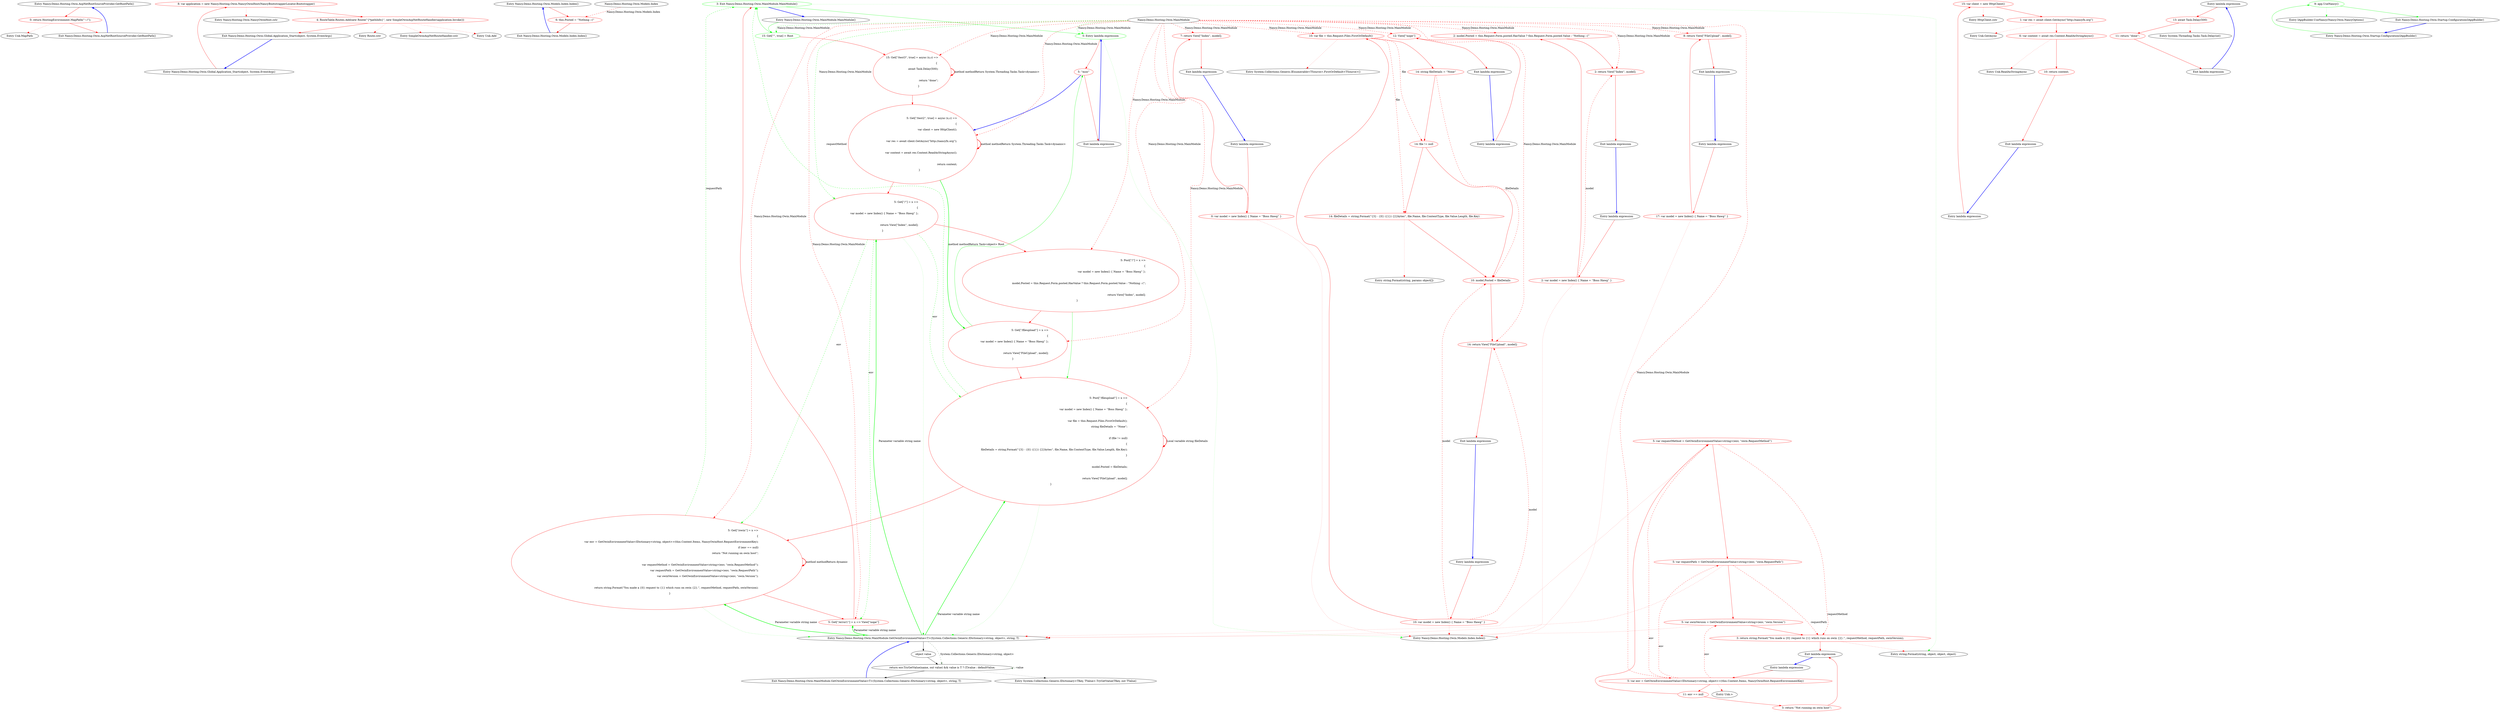 digraph  {
n0 [cluster="Nancy.Demo.Hosting.Owin.AspNetRootSourceProvider.GetRootPath()", label="Entry Nancy.Demo.Hosting.Owin.AspNetRootSourceProvider.GetRootPath()", span="6-6"];
n1 [cluster="Nancy.Demo.Hosting.Owin.AspNetRootSourceProvider.GetRootPath()", color=red, community=0, label="0: return HostingEnvironment.MapPath(''~/'');", span="8-8"];
n2 [cluster="Nancy.Demo.Hosting.Owin.AspNetRootSourceProvider.GetRootPath()", label="Exit Nancy.Demo.Hosting.Owin.AspNetRootSourceProvider.GetRootPath()", span="6-6"];
n3 [cluster="Unk.MapPath", label="Entry Unk.MapPath", span=""];
m0_4 [cluster="Nancy.Hosting.Owin.NancyOwinHost.cstr", file="Global.asax.cs", label="Entry Nancy.Hosting.Owin.NancyOwinHost.cstr", span=""];
m0_0 [cluster="Nancy.Demo.Hosting.Owin.Global.Application_Start(object, System.EventArgs)", file="Global.asax.cs", label="Entry Nancy.Demo.Hosting.Owin.Global.Application_Start(object, System.EventArgs)", span="10-10"];
m0_1 [cluster="Nancy.Demo.Hosting.Owin.Global.Application_Start(object, System.EventArgs)", color=red, community=0, file="Global.asax.cs", label="8: var application = new Nancy.Hosting.Owin.NancyOwinHost(NancyBootstrapperLocator.Bootstrapper)", span="12-12"];
m0_2 [cluster="Nancy.Demo.Hosting.Owin.Global.Application_Start(object, System.EventArgs)", color=red, community=0, file="Global.asax.cs", label="4: RouteTable.Routes.Add(new Route(''{*pathInfo}'', new SimpleOwinAspNetRouteHandler(application.Invoke)))", span="14-14"];
m0_3 [cluster="Nancy.Demo.Hosting.Owin.Global.Application_Start(object, System.EventArgs)", file="Global.asax.cs", label="Exit Nancy.Demo.Hosting.Owin.Global.Application_Start(object, System.EventArgs)", span="10-10"];
m0_5 [cluster="Route.cstr", file="Global.asax.cs", label="Entry Route.cstr", span=""];
m0_6 [cluster="SimpleOwinAspNetRouteHandler.cstr", file="Global.asax.cs", label="Entry SimpleOwinAspNetRouteHandler.cstr", span=""];
m0_7 [cluster="Unk.Add", file="Global.asax.cs", label="Entry Unk.Add", span=""];
m1_0 [cluster="Nancy.Demo.Hosting.Owin.Models.Index.Index()", file="Index.cs", label="Entry Nancy.Demo.Hosting.Owin.Models.Index.Index()", span="8-8"];
m1_1 [cluster="Nancy.Demo.Hosting.Owin.Models.Index.Index()", color=red, community=0, file="Index.cs", label="6: this.Posted = ''Nothing :-(''", span="10-10"];
m1_2 [cluster="Nancy.Demo.Hosting.Owin.Models.Index.Index()", file="Index.cs", label="Exit Nancy.Demo.Hosting.Owin.Models.Index.Index()", span="8-8"];
m1_3 [file="Index.cs", label="Nancy.Demo.Hosting.Owin.Models.Index", span=""];
m2_64 [cluster="string.Format(string, object, object, object)", file="MainModule.cs", label="Entry string.Format(string, object, object, object)", span="0-0"];
m2_62 [cluster="Unk.>", file="MainModule.cs", label="Entry Unk.>", span=""];
m2_71 [cluster="System.Collections.Generic.IDictionary<TKey, TValue>.TryGetValue(TKey, out TValue)", file="MainModule.cs", label="Entry System.Collections.Generic.IDictionary<TKey, TValue>.TryGetValue(TKey, out TValue)", span="0-0"];
m2_51 [cluster="System.Collections.Generic.IEnumerable<TSource>.FirstOrDefault<TSource>()", file="MainModule.cs", label="Entry System.Collections.Generic.IEnumerable<TSource>.FirstOrDefault<TSource>()", span="0-0"];
m2_25 [cluster="HttpClient.cstr", file="MainModule.cs", label="Entry HttpClient.cstr", span=""];
m2_27 [cluster="Unk.ReadAsStringAsync", file="MainModule.cs", label="Entry Unk.ReadAsStringAsync", span=""];
m2_26 [cluster="Unk.GetAsync", file="MainModule.cs", label="Entry Unk.GetAsync", span=""];
m2_3 [cluster="Nancy.Demo.Hosting.Owin.MainModule.MainModule()", color=red, community=0, file="MainModule.cs", label="5: Get[''/test2'', true] = async (x,c) =>\r\n                {\r\n                    var client = new HttpClient();\r\n\r\n                    var res = await client.GetAsync(''http://nancyfx.org'');\r\n\r\n                    var content = await res.Content.ReadAsStringAsync();\r\n\r\n                    return content;\r\n                }", span="23-32"];
m2_4 [cluster="Nancy.Demo.Hosting.Owin.MainModule.MainModule()", color=red, community=0, file="MainModule.cs", label="5: Get[''/''] = x =>\r\n                {\r\n                    var model = new Index() { Name = ''Boss Hawg'' };\r\n\r\n                    return View[''Index'', model];\r\n                }", span="34-39"];
m2_5 [cluster="Nancy.Demo.Hosting.Owin.MainModule.MainModule()", color=red, community=0, file="MainModule.cs", label="5: Post[''/''] = x =>\r\n                {\r\n                    var model = new Index() { Name = ''Boss Hawg'' };\r\n\r\n                    model.Posted = this.Request.Form.posted.HasValue ? this.Request.Form.posted.Value : ''Nothing :-('';\r\n\r\n                    return View[''Index'', model];\r\n                }", span="41-48"];
m2_7 [cluster="Nancy.Demo.Hosting.Owin.MainModule.MainModule()", color=red, community=0, file="MainModule.cs", label="5: Post[''/fileupload''] = x =>\r\n            {\r\n                var model = new Index() { Name = ''Boss Hawg'' };\r\n\r\n                var file = this.Request.Files.FirstOrDefault();\r\n                string fileDetails = ''None'';\r\n\r\n                if (file != null)\r\n                {\r\n                    fileDetails = string.Format(''{3} - {0} ({1}) {2}bytes'', file.Name, file.ContentType, file.Value.Length, file.Key);\r\n                }\r\n\r\n                model.Posted = fileDetails;\r\n\r\n                return View[''FileUpload'', model];\r\n            }", span="57-72"];
m2_8 [cluster="Nancy.Demo.Hosting.Owin.MainModule.MainModule()", color=red, community=0, file="MainModule.cs", label="5: Get[''/owin''] = x =>\r\n                               {\r\n                                   var env = GetOwinEnvironmentValue<IDictionary<string, object>>(this.Context.Items, NancyOwinHost.RequestEnvironmentKey);\r\n                                   if (env == null)\r\n                                       return ''Not running on owin host'';\r\n\r\n                                   var requestMethod = GetOwinEnvironmentValue<string>(env, ''owin.RequestMethod'');\r\n                                   var requestPath = GetOwinEnvironmentValue<string>(env, ''owin.RequestPath'');\r\n                                   var owinVersion = GetOwinEnvironmentValue<string>(env, ''owin.Version'');\r\n\r\n                                   return string.Format(''You made a {0} request to {1} which runs on owin {2}.'', requestMethod, requestPath, owinVersion);\r\n                               }", span="74-85"];
m2_9 [cluster="Nancy.Demo.Hosting.Owin.MainModule.MainModule()", color=red, community=0, file="MainModule.cs", label="5: Get[''/error1''] = x => View[''nope'']", span="87-87"];
m2_6 [cluster="Nancy.Demo.Hosting.Owin.MainModule.MainModule()", color=red, community=0, file="MainModule.cs", label="5: Get[''/fileupload''] = x =>\r\n            {\r\n                var model = new Index() { Name = ''Boss Hawg'' };\r\n\r\n                return View[''FileUpload'', model];\r\n            }", span="50-55"];
m2_10 [cluster="Nancy.Demo.Hosting.Owin.MainModule.MainModule()", color=green, community=0, file="MainModule.cs", label="3: Exit Nancy.Demo.Hosting.Owin.MainModule.MainModule()", span="12-12"];
m2_11 [cluster="lambda expression", color=green, community=0, file="MainModule.cs", label="5: Entry lambda expression", span="14-14"];
m2_12 [cluster="lambda expression", color=red, community=0, file="MainModule.cs", label="5: ''moo''", span="14-14"];
m2_32 [cluster="Nancy.Demo.Hosting.Owin.Models.Index.Index()", file="MainModule.cs", label="Entry Nancy.Demo.Hosting.Owin.Models.Index.Index()", span="8-8"];
m2_52 [cluster="string.Format(string, params object[])", file="MainModule.cs", label="Entry string.Format(string, params object[])", span="0-0"];
m2_0 [cluster="Nancy.Demo.Hosting.Owin.MainModule.MainModule()", file="MainModule.cs", label="Entry Nancy.Demo.Hosting.Owin.MainModule.MainModule()", span="12-12"];
m2_1 [cluster="Nancy.Demo.Hosting.Owin.MainModule.MainModule()", color=green, community=0, file="MainModule.cs", label="15: Get['''', true] = Root", span="9-9"];
m2_2 [cluster="Nancy.Demo.Hosting.Owin.MainModule.MainModule()", color=red, community=0, file="MainModule.cs", label="15: Get[''/test3'', true] = async (x,c) =>\r\n                { \r\n                    await Task.Delay(500);\r\n\r\n                    return ''done'';\r\n                }", span="16-21"];
m2_63 [cluster="Nancy.Demo.Hosting.Owin.MainModule.GetOwinEnvironmentValue<T>(System.Collections.Generic.IDictionary<string, object>, string, T)", file="MainModule.cs", label="Entry Nancy.Demo.Hosting.Owin.MainModule.GetOwinEnvironmentValue<T>(System.Collections.Generic.IDictionary<string, object>, string, T)", span="91-91"];
m2_68 [cluster="Nancy.Demo.Hosting.Owin.MainModule.GetOwinEnvironmentValue<T>(System.Collections.Generic.IDictionary<string, object>, string, T)", file="MainModule.cs", label="object value", span="93-93"];
m2_69 [cluster="Nancy.Demo.Hosting.Owin.MainModule.GetOwinEnvironmentValue<T>(System.Collections.Generic.IDictionary<string, object>, string, T)", file="MainModule.cs", label="return env.TryGetValue(name, out value) && value is T ? (T)value : defaultValue;", span="94-94"];
m2_70 [cluster="Nancy.Demo.Hosting.Owin.MainModule.GetOwinEnvironmentValue<T>(System.Collections.Generic.IDictionary<string, object>, string, T)", file="MainModule.cs", label="Exit Nancy.Demo.Hosting.Owin.MainModule.GetOwinEnvironmentValue<T>(System.Collections.Generic.IDictionary<string, object>, string, T)", span="91-91"];
m2_65 [cluster="lambda expression", file="MainModule.cs", label="Entry lambda expression", span="87-87"];
m2_13 [cluster="lambda expression", file="MainModule.cs", label="Exit lambda expression", span="14-14"];
m2_14 [cluster="lambda expression", file="MainModule.cs", label="Entry lambda expression", span="16-21"];
m2_15 [cluster="lambda expression", color=red, community=0, file="MainModule.cs", label="13: await Task.Delay(500)", span="18-18"];
m2_16 [cluster="lambda expression", color=red, community=0, file="MainModule.cs", label="11: return ''done'';", span="20-20"];
m2_17 [cluster="lambda expression", file="MainModule.cs", label="Exit lambda expression", span="16-21"];
m2_19 [cluster="lambda expression", file="MainModule.cs", label="Entry lambda expression", span="23-32"];
m2_20 [cluster="lambda expression", color=red, community=0, file="MainModule.cs", label="15: var client = new HttpClient()", span="25-25"];
m2_21 [cluster="lambda expression", color=red, community=0, file="MainModule.cs", label="1: var res = await client.GetAsync(''http://nancyfx.org'')", span="27-27"];
m2_22 [cluster="lambda expression", color=red, community=0, file="MainModule.cs", label="6: var content = await res.Content.ReadAsStringAsync()", span="29-29"];
m2_23 [cluster="lambda expression", color=red, community=0, file="MainModule.cs", label="10: return content;", span="31-31"];
m2_24 [cluster="lambda expression", file="MainModule.cs", label="Exit lambda expression", span="23-32"];
m2_28 [cluster="lambda expression", file="MainModule.cs", label="Entry lambda expression", span="34-39"];
m2_29 [cluster="lambda expression", color=red, community=0, file="MainModule.cs", label="0: var model = new Index() { Name = ''Boss Hawg'' }", span="36-36"];
m2_30 [cluster="lambda expression", color=red, community=0, file="MainModule.cs", label="7: return View[''Index'', model];", span="38-38"];
m2_31 [cluster="lambda expression", file="MainModule.cs", label="Exit lambda expression", span="34-39"];
m2_33 [cluster="lambda expression", file="MainModule.cs", label="Entry lambda expression", span="41-48"];
m2_34 [cluster="lambda expression", color=red, community=0, file="MainModule.cs", label="2: var model = new Index() { Name = ''Boss Hawg'' }", span="43-43"];
m2_35 [cluster="lambda expression", color=red, community=0, file="MainModule.cs", label="2: model.Posted = this.Request.Form.posted.HasValue ? this.Request.Form.posted.Value : ''Nothing :-(''", span="45-45"];
m2_36 [cluster="lambda expression", color=red, community=0, file="MainModule.cs", label="2: return View[''Index'', model];", span="47-47"];
m2_37 [cluster="lambda expression", file="MainModule.cs", label="Exit lambda expression", span="41-48"];
m2_38 [cluster="lambda expression", file="MainModule.cs", label="Entry lambda expression", span="50-55"];
m2_39 [cluster="lambda expression", color=red, community=0, file="MainModule.cs", label="17: var model = new Index() { Name = ''Boss Hawg'' }", span="52-52"];
m2_40 [cluster="lambda expression", color=red, community=0, file="MainModule.cs", label="8: return View[''FileUpload'', model];", span="54-54"];
m2_41 [cluster="lambda expression", file="MainModule.cs", label="Exit lambda expression", span="50-55"];
m2_42 [cluster="lambda expression", file="MainModule.cs", label="Entry lambda expression", span="57-72"];
m2_43 [cluster="lambda expression", color=red, community=0, file="MainModule.cs", label="10: var model = new Index() { Name = ''Boss Hawg'' }", span="59-59"];
m2_44 [cluster="lambda expression", color=red, community=0, file="MainModule.cs", label="10: var file = this.Request.Files.FirstOrDefault()", span="61-61"];
m2_48 [cluster="lambda expression", color=red, community=0, file="MainModule.cs", label="10: model.Posted = fileDetails", span="69-69"];
m2_49 [cluster="lambda expression", color=red, community=0, file="MainModule.cs", label="14: return View[''FileUpload'', model];", span="71-71"];
m2_45 [cluster="lambda expression", color=red, community=0, file="MainModule.cs", label="14: string fileDetails = ''None''", span="62-62"];
m2_46 [cluster="lambda expression", color=red, community=0, file="MainModule.cs", label="14: file != null", span="64-64"];
m2_47 [cluster="lambda expression", color=red, community=0, file="MainModule.cs", label="14: fileDetails = string.Format(''{3} - {0} ({1}) {2}bytes'', file.Name, file.ContentType, file.Value.Length, file.Key)", span="66-66"];
m2_50 [cluster="lambda expression", file="MainModule.cs", label="Exit lambda expression", span="57-72"];
m2_53 [cluster="lambda expression", file="MainModule.cs", label="Entry lambda expression", span="74-85"];
m2_54 [cluster="lambda expression", color=red, community=0, file="MainModule.cs", label="5: var env = GetOwinEnvironmentValue<IDictionary<string, object>>(this.Context.Items, NancyOwinHost.RequestEnvironmentKey)", span="76-76"];
m2_55 [cluster="lambda expression", color=red, community=0, file="MainModule.cs", label="11: env == null", span="77-77"];
m2_57 [cluster="lambda expression", color=red, community=0, file="MainModule.cs", label="5: var requestMethod = GetOwinEnvironmentValue<string>(env, ''owin.RequestMethod'')", span="80-80"];
m2_58 [cluster="lambda expression", color=red, community=0, file="MainModule.cs", label="5: var requestPath = GetOwinEnvironmentValue<string>(env, ''owin.RequestPath'')", span="81-81"];
m2_59 [cluster="lambda expression", color=red, community=0, file="MainModule.cs", label="5: var owinVersion = GetOwinEnvironmentValue<string>(env, ''owin.Version'')", span="82-82"];
m2_56 [cluster="lambda expression", color=red, community=0, file="MainModule.cs", label="3: return ''Not running on owin host'';", span="78-78"];
m2_60 [cluster="lambda expression", color=red, community=0, file="MainModule.cs", label="3: return string.Format(''You made a {0} request to {1} which runs on owin {2}.'', requestMethod, requestPath, owinVersion);", span="84-84"];
m2_61 [cluster="lambda expression", file="MainModule.cs", label="Exit lambda expression", span="74-85"];
m2_66 [cluster="lambda expression", color=red, community=0, file="MainModule.cs", label="12: View[''nope'']", span="87-87"];
m2_67 [cluster="lambda expression", file="MainModule.cs", label="Exit lambda expression", span="87-87"];
m2_18 [cluster="System.Threading.Tasks.Task.Delay(int)", file="MainModule.cs", label="Entry System.Threading.Tasks.Task.Delay(int)", span="0-0"];
m2_72 [file="MainModule.cs", label="Nancy.Demo.Hosting.Owin.MainModule", span=""];
m4_3 [cluster="IAppBuilder.UseNancy(Nancy.Owin.NancyOptions)", file="Startup.cs", label="Entry IAppBuilder.UseNancy(Nancy.Owin.NancyOptions)", span="22-22"];
m4_0 [cluster="Nancy.Demo.Hosting.Owin.Startup.Configuration(IAppBuilder)", file="Startup.cs", label="Entry Nancy.Demo.Hosting.Owin.Startup.Configuration(IAppBuilder)", span="6-6"];
m4_1 [cluster="Nancy.Demo.Hosting.Owin.Startup.Configuration(IAppBuilder)", color=green, community=0, file="Startup.cs", label="9: app.UseNancy()", span="8-8"];
m4_2 [cluster="Nancy.Demo.Hosting.Owin.Startup.Configuration(IAppBuilder)", file="Startup.cs", label="Exit Nancy.Demo.Hosting.Owin.Startup.Configuration(IAppBuilder)", span="6-6"];
n0 -> n1  [color=red, key=0, style=solid];
n1 -> n2  [color=red, key=0, style=solid];
n1 -> n3  [color=red, key=2, style=dotted];
n2 -> n0  [color=blue, key=0, style=bold];
m0_0 -> m0_1  [color=red, key=0, style=solid];
m0_1 -> m0_2  [color=red, key=0, style=solid];
m0_1 -> m0_4  [color=red, key=2, style=dotted];
m0_2 -> m0_3  [color=red, key=0, style=solid];
m0_2 -> m0_5  [color=red, key=2, style=dotted];
m0_2 -> m0_6  [color=red, key=2, style=dotted];
m0_2 -> m0_7  [color=red, key=2, style=dotted];
m0_3 -> m0_0  [color=blue, key=0, style=bold];
m1_0 -> m1_1  [color=red, key=0, style=solid];
m1_1 -> m1_2  [color=red, key=0, style=solid];
m1_2 -> m1_0  [color=blue, key=0, style=bold];
m1_3 -> m1_1  [color=red, key=1, label="Nancy.Demo.Hosting.Owin.Models.Index", style=dashed];
m2_3 -> m2_4  [color=red, key=0, style=solid];
m2_3 -> m2_6  [color=green, key=3, label="method methodReturn Task<object> Root", style=bold];
m2_3 -> m2_3  [color=red, key=3, label="method methodReturn System.Threading.Tasks.Task<dynamic> ", style=bold];
m2_4 -> m2_5  [color=red, key=0, style=solid];
m2_4 -> m2_63  [color=green, key=2, style=dotted];
m2_4 -> m2_7  [color=green, key=1, label=env, style=dashed];
m2_4 -> m2_8  [color=green, key=1, label=env, style=dashed];
m2_4 -> m2_9  [color=green, key=1, label=env, style=dashed];
m2_5 -> m2_6  [color=red, key=0, style=solid];
m2_5 -> m2_7  [color=green, key=0, style=solid];
m2_7 -> m2_8  [color=red, key=0, style=solid];
m2_7 -> m2_63  [color=green, key=2, style=dotted];
m2_7 -> m2_10  [color=green, key=1, label=requestMethod, style=dashed];
m2_7 -> m2_7  [color=red, key=3, label="Local variable string fileDetails", style=bold];
m2_8 -> m2_9  [color=red, key=0, style=solid];
m2_8 -> m2_63  [color=green, key=2, style=dotted];
m2_8 -> m2_10  [color=green, key=1, label=requestPath, style=dashed];
m2_8 -> m2_8  [color=red, key=3, label="method methodReturn dynamic ", style=bold];
m2_9 -> m2_10  [color=red, key=0, style=solid];
m2_9 -> m2_63  [color=green, key=2, style=dotted];
m2_6 -> m2_12  [color=green, key=0, style=solid];
m2_6 -> m2_7  [color=red, key=0, style=solid];
m2_10 -> m2_11  [color=green, key=0, style=solid];
m2_10 -> m2_64  [color=green, key=2, style=dotted];
m2_10 -> m2_0  [color=blue, key=0, style=bold];
m2_11 -> m2_12  [color=red, key=0, style=solid];
m2_11 -> m2_32  [color=green, key=2, style=dotted];
m2_12 -> m2_3  [color=blue, key=0, style=bold];
m2_12 -> m2_13  [color=red, key=0, style=solid];
m2_0 -> m2_1  [color=green, key=0, style=solid];
m2_1 -> m2_2  [color=red, key=0, style=solid];
m2_1 -> m2_10  [color=green, key=0, style=solid];
m2_2 -> m2_3  [color=red, key=0, style=solid];
m2_2 -> m2_2  [color=red, key=3, label="method methodReturn System.Threading.Tasks.Task<dynamic> ", style=bold];
m2_63 -> m2_68  [key=0, style=solid];
m2_63 -> m2_69  [color=darkseagreen4, key=1, label="System.Collections.Generic.IDictionary<string, object>", style=dashed];
m2_63 -> m2_8  [color=green, key=3, label="Parameter variable string name", style=bold];
m2_63 -> m2_4  [color=green, key=3, label="Parameter variable string name", style=bold];
m2_63 -> m2_7  [color=green, key=3, label="Parameter variable string name", style=bold];
m2_63 -> m2_9  [color=green, key=3, label="Parameter variable string name", style=bold];
m2_68 -> m2_69  [key=0, style=solid];
m2_69 -> m2_70  [key=0, style=solid];
m2_69 -> m2_71  [key=2, style=dotted];
m2_69 -> m2_69  [color=darkseagreen4, key=1, label=value, style=dashed];
m2_70 -> m2_63  [color=blue, key=0, style=bold];
m2_65 -> m2_66  [color=red, key=0, style=solid];
m2_13 -> m2_11  [color=blue, key=0, style=bold];
m2_14 -> m2_15  [color=red, key=0, style=solid];
m2_15 -> m2_16  [color=red, key=0, style=solid];
m2_15 -> m2_18  [color=red, key=2, style=dotted];
m2_16 -> m2_17  [color=red, key=0, style=solid];
m2_17 -> m2_14  [color=blue, key=0, style=bold];
m2_19 -> m2_20  [color=red, key=0, style=solid];
m2_20 -> m2_21  [color=red, key=0, style=solid];
m2_20 -> m2_25  [color=red, key=2, style=dotted];
m2_21 -> m2_22  [color=red, key=0, style=solid];
m2_21 -> m2_26  [color=red, key=2, style=dotted];
m2_22 -> m2_23  [color=red, key=0, style=solid];
m2_22 -> m2_27  [color=red, key=2, style=dotted];
m2_23 -> m2_24  [color=red, key=0, style=solid];
m2_24 -> m2_19  [color=blue, key=0, style=bold];
m2_28 -> m2_29  [color=red, key=0, style=solid];
m2_29 -> m2_30  [color=red, key=0, style=solid];
m2_29 -> m2_32  [color=red, key=2, style=dotted];
m2_30 -> m2_31  [color=red, key=0, style=solid];
m2_31 -> m2_28  [color=blue, key=0, style=bold];
m2_33 -> m2_34  [color=red, key=0, style=solid];
m2_34 -> m2_35  [color=red, key=0, style=solid];
m2_34 -> m2_32  [color=red, key=2, style=dotted];
m2_34 -> m2_36  [color=red, key=1, label=model, style=dashed];
m2_35 -> m2_36  [color=red, key=0, style=solid];
m2_36 -> m2_37  [color=red, key=0, style=solid];
m2_37 -> m2_33  [color=blue, key=0, style=bold];
m2_38 -> m2_39  [color=red, key=0, style=solid];
m2_39 -> m2_40  [color=red, key=0, style=solid];
m2_39 -> m2_32  [color=red, key=2, style=dotted];
m2_40 -> m2_41  [color=red, key=0, style=solid];
m2_41 -> m2_38  [color=blue, key=0, style=bold];
m2_42 -> m2_43  [color=red, key=0, style=solid];
m2_43 -> m2_44  [color=red, key=0, style=solid];
m2_43 -> m2_32  [color=red, key=2, style=dotted];
m2_43 -> m2_48  [color=red, key=1, label=model, style=dashed];
m2_43 -> m2_49  [color=red, key=1, label=model, style=dashed];
m2_44 -> m2_45  [color=red, key=0, style=solid];
m2_44 -> m2_51  [color=red, key=2, style=dotted];
m2_44 -> m2_46  [color=red, key=1, label=file, style=dashed];
m2_44 -> m2_47  [color=red, key=1, label=file, style=dashed];
m2_48 -> m2_49  [color=red, key=0, style=solid];
m2_49 -> m2_50  [color=red, key=0, style=solid];
m2_45 -> m2_46  [color=red, key=0, style=solid];
m2_45 -> m2_48  [color=red, key=1, label=fileDetails, style=dashed];
m2_46 -> m2_47  [color=red, key=0, style=solid];
m2_46 -> m2_48  [color=red, key=0, style=solid];
m2_47 -> m2_48  [color=red, key=0, style=solid];
m2_47 -> m2_52  [color=red, key=2, style=dotted];
m2_50 -> m2_42  [color=blue, key=0, style=bold];
m2_53 -> m2_54  [color=red, key=0, style=solid];
m2_54 -> m2_55  [color=red, key=0, style=solid];
m2_54 -> m2_62  [color=red, key=2, style=dotted];
m2_54 -> m2_57  [color=red, key=1, label=env, style=dashed];
m2_54 -> m2_58  [color=red, key=1, label=env, style=dashed];
m2_54 -> m2_59  [color=red, key=1, label=env, style=dashed];
m2_55 -> m2_56  [color=red, key=0, style=solid];
m2_55 -> m2_57  [color=red, key=0, style=solid];
m2_57 -> m2_58  [color=red, key=0, style=solid];
m2_57 -> m2_63  [color=red, key=2, style=dotted];
m2_57 -> m2_60  [color=red, key=1, label=requestMethod, style=dashed];
m2_58 -> m2_59  [color=red, key=0, style=solid];
m2_58 -> m2_63  [color=red, key=2, style=dotted];
m2_58 -> m2_60  [color=red, key=1, label=requestPath, style=dashed];
m2_59 -> m2_60  [color=red, key=0, style=solid];
m2_59 -> m2_63  [color=red, key=2, style=dotted];
m2_56 -> m2_61  [color=red, key=0, style=solid];
m2_60 -> m2_61  [color=red, key=0, style=solid];
m2_60 -> m2_64  [color=red, key=2, style=dotted];
m2_61 -> m2_53  [color=blue, key=0, style=bold];
m2_66 -> m2_67  [color=red, key=0, style=solid];
m2_67 -> m2_65  [color=blue, key=0, style=bold];
m2_72 -> m2_1  [color=green, key=1, label="Nancy.Demo.Hosting.Owin.MainModule", style=dashed];
m2_72 -> m2_2  [color=red, key=1, label="Nancy.Demo.Hosting.Owin.MainModule", style=dashed];
m2_72 -> m2_3  [color=red, key=1, label="Nancy.Demo.Hosting.Owin.MainModule", style=dashed];
m2_72 -> m2_4  [color=green, key=1, label="Nancy.Demo.Hosting.Owin.MainModule", style=dashed];
m2_72 -> m2_30  [color=red, key=1, label="Nancy.Demo.Hosting.Owin.MainModule", style=dashed];
m2_72 -> m2_5  [color=red, key=1, label="Nancy.Demo.Hosting.Owin.MainModule", style=dashed];
m2_72 -> m2_35  [color=red, key=1, label="Nancy.Demo.Hosting.Owin.MainModule", style=dashed];
m2_72 -> m2_36  [color=red, key=1, label="Nancy.Demo.Hosting.Owin.MainModule", style=dashed];
m2_72 -> m2_6  [color=red, key=1, label="Nancy.Demo.Hosting.Owin.MainModule", style=dashed];
m2_72 -> m2_40  [color=red, key=1, label="Nancy.Demo.Hosting.Owin.MainModule", style=dashed];
m2_72 -> m2_7  [color=red, key=1, label="Nancy.Demo.Hosting.Owin.MainModule", style=dashed];
m2_72 -> m2_44  [color=red, key=1, label="Nancy.Demo.Hosting.Owin.MainModule", style=dashed];
m2_72 -> m2_49  [color=red, key=1, label="Nancy.Demo.Hosting.Owin.MainModule", style=dashed];
m2_72 -> m2_8  [color=red, key=1, label="Nancy.Demo.Hosting.Owin.MainModule", style=dashed];
m2_72 -> m2_54  [color=red, key=1, label="Nancy.Demo.Hosting.Owin.MainModule", style=dashed];
m2_72 -> m2_9  [color=red, key=1, label="Nancy.Demo.Hosting.Owin.MainModule", style=dashed];
m2_72 -> m2_66  [color=red, key=1, label="Nancy.Demo.Hosting.Owin.MainModule", style=dashed];
m2_72 -> m2_11  [color=green, key=1, label="Nancy.Demo.Hosting.Owin.MainModule", style=dashed];
m4_0 -> m4_1  [color=green, key=0, style=solid];
m4_1 -> m4_2  [color=green, key=0, style=solid];
m4_1 -> m4_3  [color=green, key=2, style=dotted];
m4_2 -> m4_0  [color=blue, key=0, style=bold];
}
